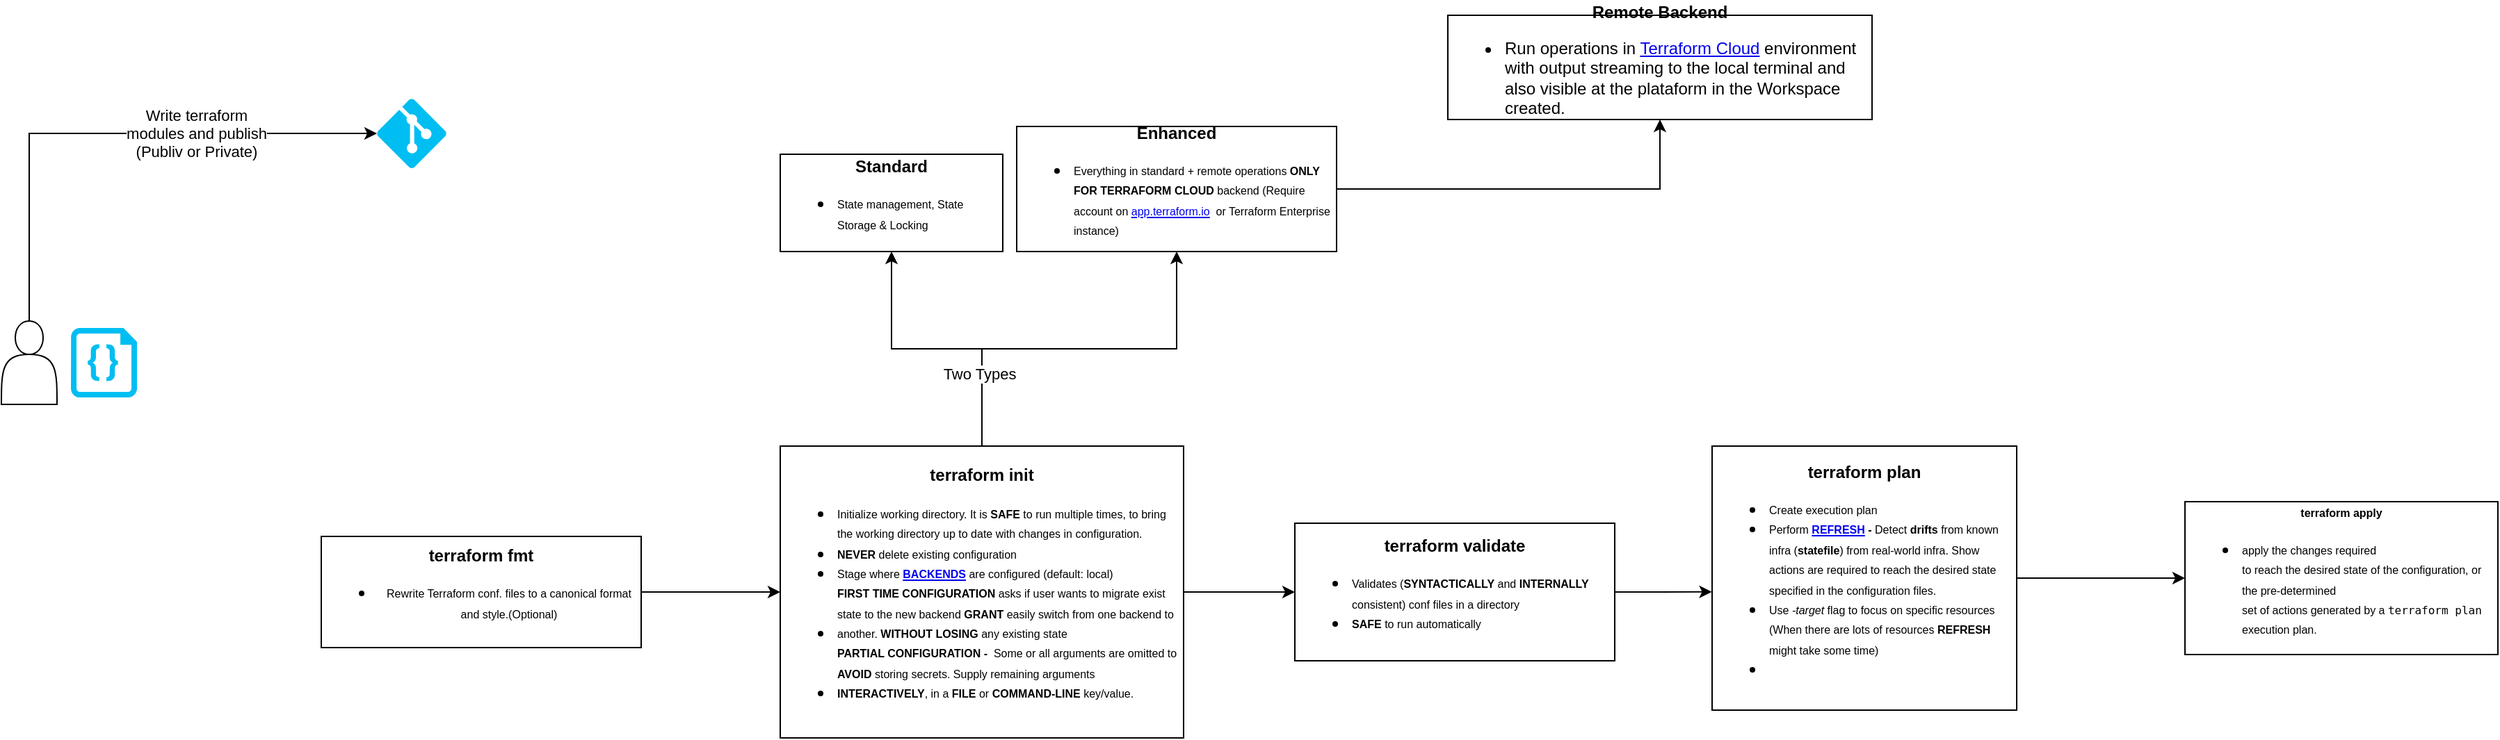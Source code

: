 <mxfile version="13.3.1" type="device"><diagram id="oLR-6K-iXHQHed8SeZkq" name="Page-1"><mxGraphModel dx="1831" dy="1681" grid="1" gridSize="10" guides="1" tooltips="1" connect="1" arrows="1" fold="1" page="1" pageScale="1" pageWidth="850" pageHeight="1100" math="0" shadow="0"><root><mxCell id="0"/><mxCell id="1" parent="0"/><mxCell id="_-pYU8o1Kt4kby2u7bK1-34" style="edgeStyle=orthogonalEdgeStyle;rounded=0;orthogonalLoop=1;jettySize=auto;html=1;entryX=-0.001;entryY=0.552;entryDx=0;entryDy=0;entryPerimeter=0;" edge="1" parent="1" source="_-pYU8o1Kt4kby2u7bK1-2" target="_-pYU8o1Kt4kby2u7bK1-5"><mxGeometry relative="1" as="geometry"/></mxCell><mxCell id="_-pYU8o1Kt4kby2u7bK1-2" value="&lt;b&gt;terraform validate&lt;br&gt;&lt;/b&gt;&lt;ul&gt;&lt;li style=&quot;text-align: left&quot;&gt;&lt;font style=&quot;font-size: 8px&quot;&gt;Validates (&lt;b&gt;SYNTACTICALLY&lt;/b&gt; and &lt;b&gt;INTERNALLY&lt;/b&gt; consistent) conf files in a directory&lt;/font&gt;&lt;/li&gt;&lt;li style=&quot;text-align: left&quot;&gt;&lt;span style=&quot;font-size: 8px&quot;&gt;&lt;b&gt;SAFE&lt;/b&gt; to run automatically&lt;/span&gt;&lt;/li&gt;&lt;/ul&gt;" style="rounded=0;whiteSpace=wrap;html=1;" vertex="1" parent="1"><mxGeometry x="670" y="345.5" width="230" height="99" as="geometry"/></mxCell><mxCell id="_-pYU8o1Kt4kby2u7bK1-8" style="edgeStyle=orthogonalEdgeStyle;rounded=0;orthogonalLoop=1;jettySize=auto;html=1;" edge="1" parent="1" source="_-pYU8o1Kt4kby2u7bK1-3" target="_-pYU8o1Kt4kby2u7bK1-4"><mxGeometry relative="1" as="geometry"/></mxCell><mxCell id="_-pYU8o1Kt4kby2u7bK1-3" value="&lt;div&gt;&lt;b&gt;terraform fmt&lt;/b&gt;&lt;/div&gt;&lt;div&gt;&lt;ul&gt;&lt;li&gt;&lt;span style=&quot;font-size: 8px&quot;&gt;Rewrite&lt;/span&gt;&lt;span style=&quot;font-size: 8px ; font-weight: normal&quot;&gt; Terraform conf. files to a &lt;/span&gt;&lt;span style=&quot;font-size: 8px&quot;&gt;canonical format and style&lt;/span&gt;&lt;span style=&quot;font-size: 8px ; font-weight: normal&quot;&gt;.(Optional)&lt;/span&gt;&lt;/li&gt;&lt;/ul&gt;&lt;/div&gt;" style="rounded=0;whiteSpace=wrap;html=1;" vertex="1" parent="1"><mxGeometry x="-30" y="355" width="230" height="80" as="geometry"/></mxCell><mxCell id="_-pYU8o1Kt4kby2u7bK1-33" style="edgeStyle=orthogonalEdgeStyle;rounded=0;orthogonalLoop=1;jettySize=auto;html=1;" edge="1" parent="1" source="_-pYU8o1Kt4kby2u7bK1-4" target="_-pYU8o1Kt4kby2u7bK1-2"><mxGeometry relative="1" as="geometry"/></mxCell><mxCell id="_-pYU8o1Kt4kby2u7bK1-37" style="edgeStyle=orthogonalEdgeStyle;rounded=0;orthogonalLoop=1;jettySize=auto;html=1;" edge="1" parent="1" source="_-pYU8o1Kt4kby2u7bK1-4" target="_-pYU8o1Kt4kby2u7bK1-35"><mxGeometry relative="1" as="geometry"/></mxCell><mxCell id="_-pYU8o1Kt4kby2u7bK1-38" style="edgeStyle=orthogonalEdgeStyle;rounded=0;orthogonalLoop=1;jettySize=auto;html=1;entryX=0.5;entryY=1;entryDx=0;entryDy=0;" edge="1" parent="1" source="_-pYU8o1Kt4kby2u7bK1-4" target="_-pYU8o1Kt4kby2u7bK1-36"><mxGeometry relative="1" as="geometry"/></mxCell><mxCell id="_-pYU8o1Kt4kby2u7bK1-39" value="Two Types" style="edgeLabel;html=1;align=center;verticalAlign=middle;resizable=0;points=[];" vertex="1" connectable="0" parent="_-pYU8o1Kt4kby2u7bK1-38"><mxGeometry x="-0.625" y="2" relative="1" as="geometry"><mxPoint as="offset"/></mxGeometry></mxCell><mxCell id="_-pYU8o1Kt4kby2u7bK1-4" value="&lt;b&gt;terraform init&lt;/b&gt;&lt;br&gt;&lt;div&gt;&lt;ul&gt;&lt;li style=&quot;text-align: left&quot;&gt;&lt;span style=&quot;font-size: 8px&quot;&gt;Initialize working directory. It is &lt;/span&gt;&lt;b style=&quot;font-size: 8px&quot;&gt;SAFE&lt;/b&gt;&lt;span style=&quot;font-size: 8px&quot;&gt; to run multiple times, to bring the working directory up to date with changes in configuration.&lt;/span&gt;&lt;/li&gt;&lt;li&gt;&lt;font&gt;&lt;div style=&quot;text-align: left&quot;&gt;&lt;b style=&quot;font-size: 8px&quot;&gt;NEVER&lt;/b&gt;&lt;span style=&quot;font-size: 8px&quot;&gt;&amp;nbsp;delete existing configuration&lt;/span&gt;&lt;/div&gt;&lt;/font&gt;&lt;/li&gt;&lt;li&gt;&lt;font&gt;&lt;div style=&quot;text-align: left&quot;&gt;&lt;span style=&quot;font-size: 8px&quot;&gt;Stage where &lt;b&gt;&lt;a href=&quot;https://www.terraform.io/docs/backends/config.html&quot;&gt;BACKENDS&lt;/a&gt;&lt;/b&gt; are configured (default: local)&lt;/span&gt;&lt;/div&gt;&lt;/font&gt;&lt;/li&gt;&lt;li&gt;&lt;font&gt;&lt;div style=&quot;text-align: left&quot;&gt;&lt;span style=&quot;font-size: 8px&quot;&gt;&lt;b&gt;FIRST TIME CONFIGURATION&lt;/b&gt; asks if user wants to migrate exist state to the new backend &lt;b&gt;GRANT&lt;/b&gt; easily switch from one backend to another. &lt;b&gt;WITHOUT LOSING&lt;/b&gt; any existing state&lt;/span&gt;&lt;/div&gt;&lt;/font&gt;&lt;/li&gt;&lt;li&gt;&lt;font&gt;&lt;div style=&quot;text-align: left&quot;&gt;&lt;span style=&quot;font-size: 8px&quot;&gt;&lt;b&gt;PARTIAL CONFIGURATION -&amp;nbsp; &lt;/b&gt;Some or all arguments are omitted&lt;b&gt; &lt;/b&gt;to&lt;b&gt; AVOID &lt;/b&gt;storing secrets. Supply remaining arguments &lt;b&gt;INTERACTIVELY&lt;/b&gt;, in a &lt;b&gt;FILE&lt;/b&gt; or &lt;b&gt;COMMAND-LINE&lt;/b&gt; key/value.&amp;nbsp;&lt;/span&gt;&lt;/div&gt;&lt;/font&gt;&lt;/li&gt;&lt;/ul&gt;&lt;/div&gt;" style="rounded=0;whiteSpace=wrap;html=1;" vertex="1" parent="1"><mxGeometry x="300" y="290" width="290" height="210" as="geometry"/></mxCell><mxCell id="_-pYU8o1Kt4kby2u7bK1-10" style="edgeStyle=orthogonalEdgeStyle;rounded=0;orthogonalLoop=1;jettySize=auto;html=1;entryX=0;entryY=0.5;entryDx=0;entryDy=0;" edge="1" parent="1" source="_-pYU8o1Kt4kby2u7bK1-5" target="_-pYU8o1Kt4kby2u7bK1-6"><mxGeometry relative="1" as="geometry"/></mxCell><mxCell id="_-pYU8o1Kt4kby2u7bK1-5" value="&lt;b&gt;terraform plan&lt;/b&gt;&lt;br&gt;&lt;div style=&quot;text-align: left&quot;&gt;&lt;ul&gt;&lt;li&gt;&lt;font style=&quot;font-size: 8px&quot;&gt;Create execution plan&lt;/font&gt;&lt;/li&gt;&lt;li&gt;&lt;font style=&quot;font-size: 8px&quot;&gt;Perform &lt;font&gt;&lt;a href=&quot;https://www.terraform.io/docs/commands/refresh.html&quot; style=&quot;font-weight: bold&quot;&gt;REFRESH&lt;/a&gt;&lt;b&gt;&amp;nbsp;- &lt;/b&gt;Detect &lt;b&gt;drifts&lt;/b&gt; from known infra (&lt;b&gt;statefile&lt;/b&gt;) from real-world infra. Show actions are required to reach the desired state specified in the configuration files.&lt;/font&gt;&lt;/font&gt;&lt;/li&gt;&lt;li&gt;&lt;font style=&quot;font-size: 8px&quot;&gt;&lt;font&gt;Use&amp;nbsp;&lt;i&gt;-target &lt;/i&gt;flag to focus on specific resources (When there are lots of resources &lt;b&gt;REFRESH&lt;/b&gt; might take some time)&lt;/font&gt;&lt;/font&gt;&lt;/li&gt;&lt;li&gt;&lt;font style=&quot;font-size: 8px&quot;&gt;&lt;font&gt;&lt;br&gt;&lt;/font&gt;&lt;/font&gt;&lt;/li&gt;&lt;/ul&gt;&lt;/div&gt;" style="rounded=0;whiteSpace=wrap;html=1;" vertex="1" parent="1"><mxGeometry x="970" y="290" width="219" height="190" as="geometry"/></mxCell><mxCell id="_-pYU8o1Kt4kby2u7bK1-6" value="&lt;div&gt;&lt;span&gt;&lt;font style=&quot;font-size: 8px&quot;&gt;&lt;b&gt;terraform apply&lt;/b&gt;&lt;/font&gt;&lt;/span&gt;&lt;/div&gt;&lt;ul&gt;&lt;li&gt;&lt;div style=&quot;text-align: left&quot;&gt;&lt;font style=&quot;font-size: 8px&quot;&gt;&lt;font&gt;apply the changes required&lt;br&gt;to reach the desired state of the configuration,&amp;nbsp;&lt;/font&gt;&lt;font&gt;&lt;span style=&quot;text-align: center&quot;&gt;or the pre-determined&lt;br&gt;set of actions generated by a &lt;/span&gt;&lt;code style=&quot;text-align: center&quot;&gt;terraform plan&lt;/code&gt;&lt;span style=&quot;text-align: center&quot;&gt; execution plan.&lt;/span&gt;&lt;/font&gt;&lt;/font&gt;&lt;br&gt;&lt;/div&gt;&lt;/li&gt;&lt;/ul&gt;" style="rounded=0;whiteSpace=wrap;html=1;" vertex="1" parent="1"><mxGeometry x="1310" y="330" width="225" height="110" as="geometry"/></mxCell><mxCell id="_-pYU8o1Kt4kby2u7bK1-11" value="" style="verticalLabelPosition=bottom;html=1;verticalAlign=top;align=center;strokeColor=none;fillColor=#00BEF2;shape=mxgraph.azure.git_repository;" vertex="1" parent="1"><mxGeometry x="10" y="40" width="50" height="50" as="geometry"/></mxCell><mxCell id="_-pYU8o1Kt4kby2u7bK1-25" style="edgeStyle=orthogonalEdgeStyle;rounded=0;orthogonalLoop=1;jettySize=auto;html=1;entryX=0;entryY=0.5;entryDx=0;entryDy=0;entryPerimeter=0;" edge="1" parent="1" source="_-pYU8o1Kt4kby2u7bK1-18" target="_-pYU8o1Kt4kby2u7bK1-11"><mxGeometry relative="1" as="geometry"><Array as="points"><mxPoint x="-240" y="65"/></Array></mxGeometry></mxCell><mxCell id="_-pYU8o1Kt4kby2u7bK1-26" value="Write terraform&lt;br&gt;modules and publish&lt;br&gt;(Publiv or Private)" style="edgeLabel;html=1;align=center;verticalAlign=middle;resizable=0;points=[];" vertex="1" connectable="0" parent="_-pYU8o1Kt4kby2u7bK1-25"><mxGeometry x="0.169" relative="1" as="geometry"><mxPoint x="30" as="offset"/></mxGeometry></mxCell><mxCell id="_-pYU8o1Kt4kby2u7bK1-18" value="" style="shape=actor;whiteSpace=wrap;html=1;" vertex="1" parent="1"><mxGeometry x="-260" y="200" width="40" height="60" as="geometry"/></mxCell><mxCell id="_-pYU8o1Kt4kby2u7bK1-23" value="" style="verticalLabelPosition=bottom;html=1;verticalAlign=top;align=center;strokeColor=none;fillColor=#00BEF2;shape=mxgraph.azure.code_file;pointerEvents=1;" vertex="1" parent="1"><mxGeometry x="-210" y="205" width="47.5" height="50" as="geometry"/></mxCell><mxCell id="_-pYU8o1Kt4kby2u7bK1-35" value="&lt;b&gt;Standard&lt;/b&gt;&lt;br&gt;&lt;ul&gt;&lt;li style=&quot;text-align: left&quot;&gt;&lt;font style=&quot;font-size: 8px&quot;&gt;State management, State Storage &amp;amp; Locking&lt;/font&gt;&lt;/li&gt;&lt;/ul&gt;" style="rounded=0;whiteSpace=wrap;html=1;" vertex="1" parent="1"><mxGeometry x="300" y="80" width="160" height="70" as="geometry"/></mxCell><mxCell id="_-pYU8o1Kt4kby2u7bK1-43" style="edgeStyle=orthogonalEdgeStyle;rounded=0;orthogonalLoop=1;jettySize=auto;html=1;" edge="1" parent="1" source="_-pYU8o1Kt4kby2u7bK1-36" target="_-pYU8o1Kt4kby2u7bK1-42"><mxGeometry relative="1" as="geometry"/></mxCell><mxCell id="_-pYU8o1Kt4kby2u7bK1-36" value="&lt;b&gt;Enhanced&lt;/b&gt;&lt;br&gt;&lt;ul&gt;&lt;li style=&quot;text-align: left&quot;&gt;&lt;font style=&quot;font-size: 8px&quot;&gt;Everything in standard + remote operations &lt;b&gt;ONLY FOR TERRAFORM CLOUD&lt;/b&gt; backend (Require account on &lt;a href=&quot;https://app.terraform.io/&quot;&gt;app.terraform.io&lt;/a&gt;&amp;nbsp; or Terraform Enterprise instance)&lt;/font&gt;&lt;/li&gt;&lt;/ul&gt;" style="rounded=0;whiteSpace=wrap;html=1;" vertex="1" parent="1"><mxGeometry x="470" y="60" width="230" height="90" as="geometry"/></mxCell><mxCell id="_-pYU8o1Kt4kby2u7bK1-42" value="&lt;b&gt;Remote Backend&lt;br&gt;&lt;/b&gt;&lt;ul&gt;&lt;li style=&quot;text-align: left&quot;&gt;Run operations in &lt;a href=&quot;https://www.terraform.io/docs/cloud/index.html&quot;&gt;Terraform Cloud&lt;/a&gt; environment with output streaming to the local terminal and also visible at the plataform in the Workspace created.&lt;/li&gt;&lt;/ul&gt;" style="rounded=0;whiteSpace=wrap;html=1;" vertex="1" parent="1"><mxGeometry x="780" y="-20" width="305" height="75" as="geometry"/></mxCell></root></mxGraphModel></diagram></mxfile>